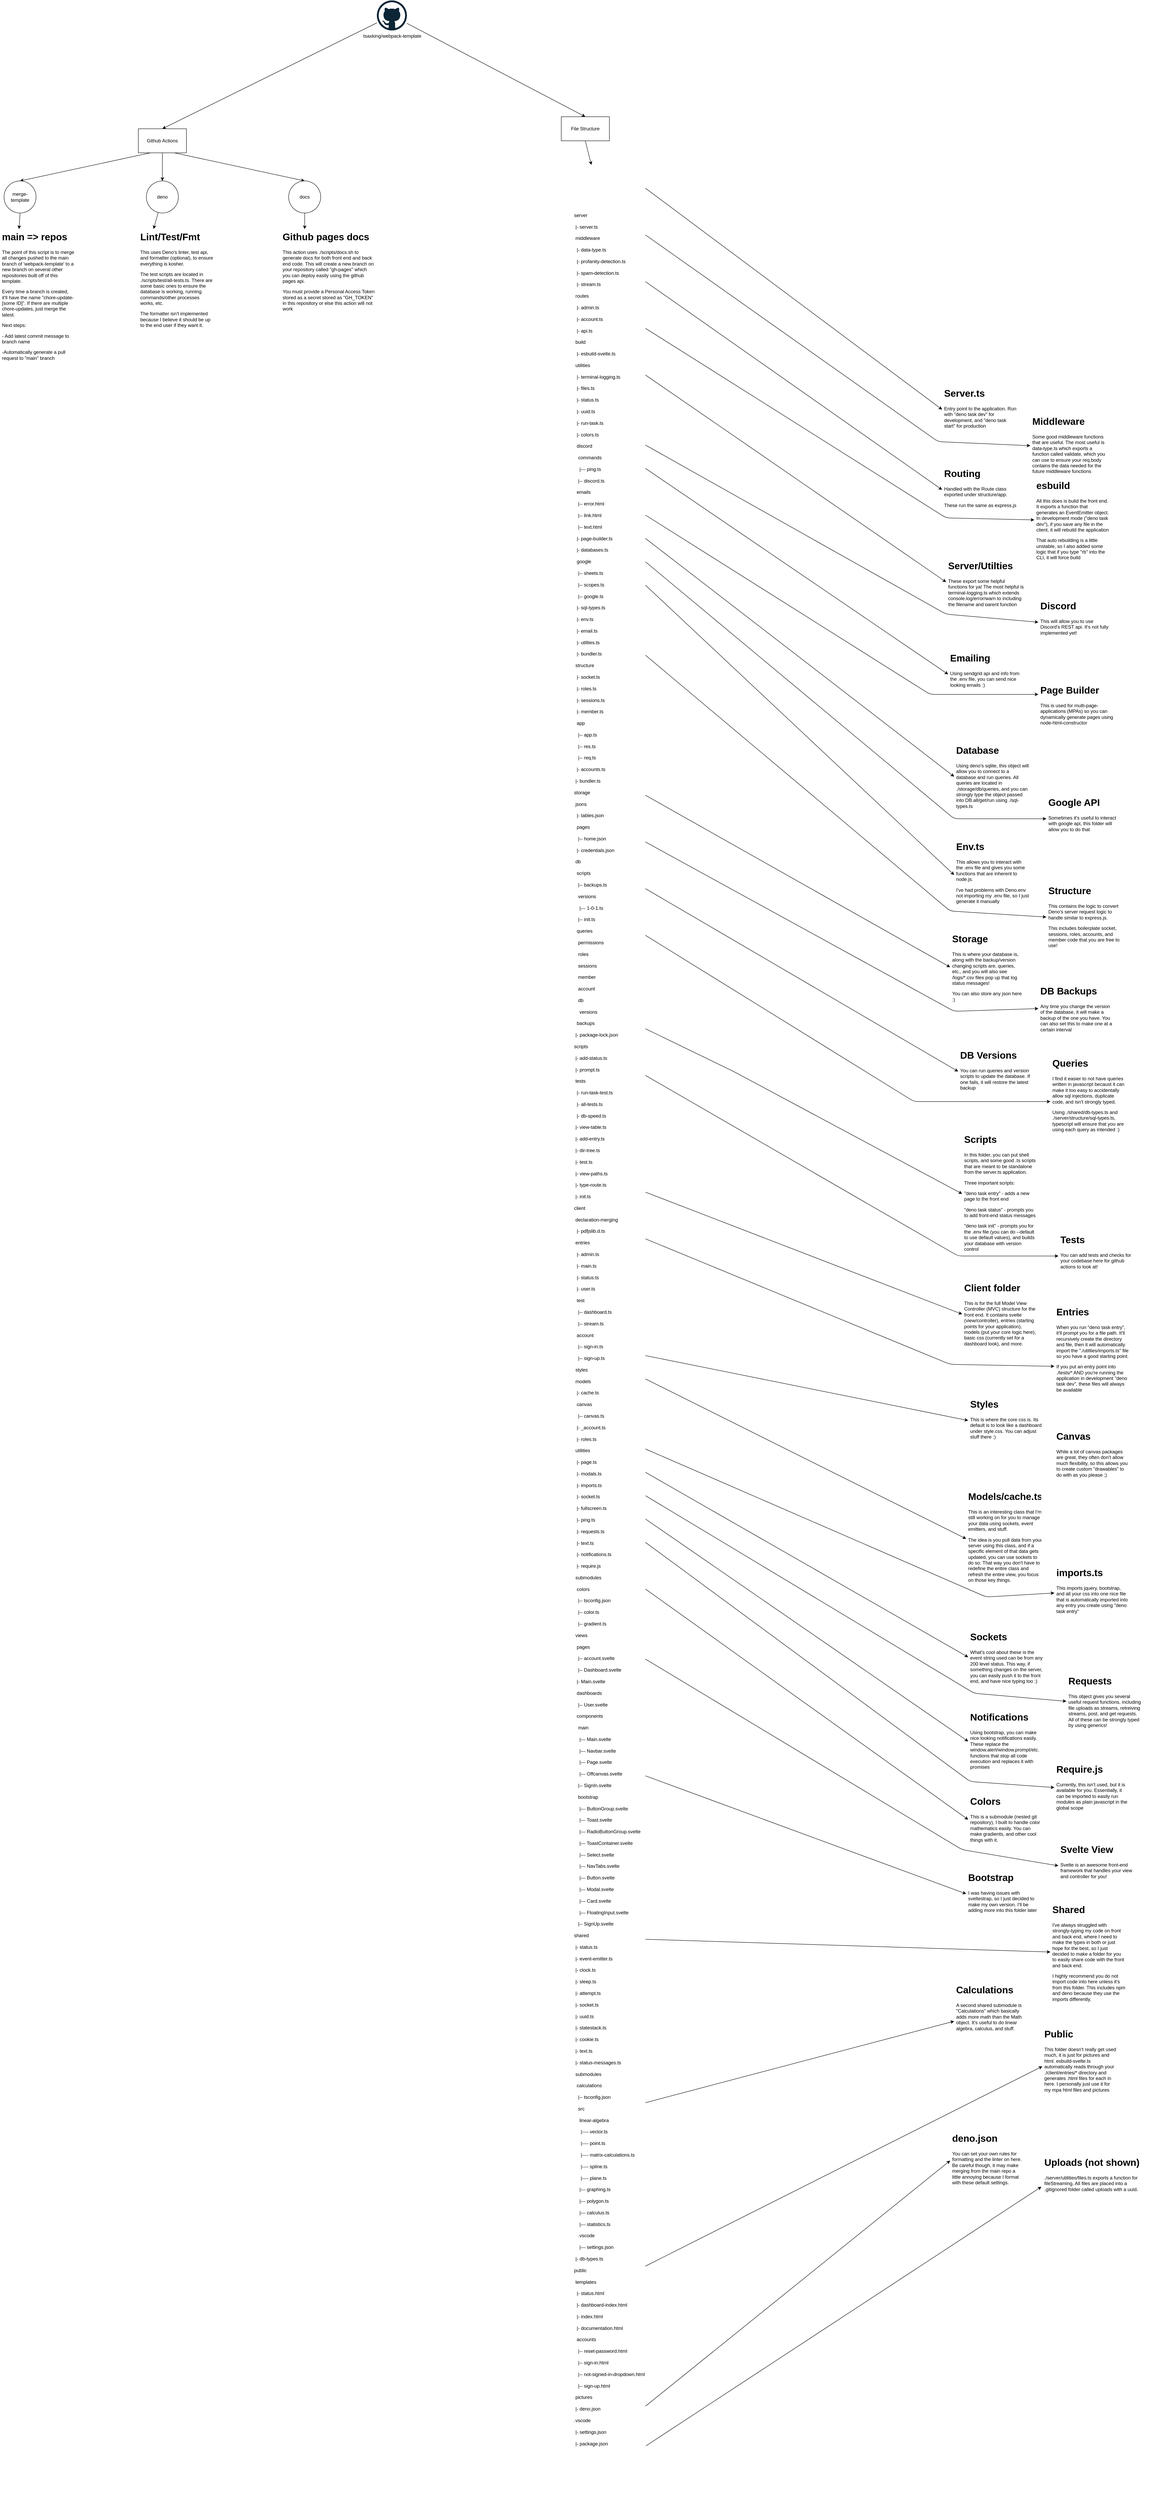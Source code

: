 <mxfile>
    <diagram id="RrtIwhyj8InrvoihMJ2O" name="Page-1">
        <mxGraphModel dx="3925" dy="3385" grid="1" gridSize="10" guides="1" tooltips="1" connect="1" arrows="1" fold="1" page="1" pageScale="1" pageWidth="850" pageHeight="1100" math="0" shadow="0">
            <root>
                <mxCell id="0"/>
                <mxCell id="1" parent="0"/>
                <mxCell id="12" style="edgeStyle=none;html=1;entryX=0.5;entryY=0;entryDx=0;entryDy=0;" edge="1" parent="1" source="2" target="3">
                    <mxGeometry relative="1" as="geometry"/>
                </mxCell>
                <mxCell id="22" style="edgeStyle=none;html=1;entryX=0.5;entryY=0;entryDx=0;entryDy=0;" edge="1" parent="1" source="2" target="20">
                    <mxGeometry relative="1" as="geometry"/>
                </mxCell>
                <mxCell id="2" value="tsaxking/webpack-template" style="dashed=0;outlineConnect=0;html=1;align=center;labelPosition=center;verticalLabelPosition=bottom;verticalAlign=top;shape=mxgraph.weblogos.github" vertex="1" parent="1">
                    <mxGeometry x="1210" y="-290" width="75" height="75" as="geometry"/>
                </mxCell>
                <mxCell id="8" style="edgeStyle=none;html=1;exitX=0.25;exitY=1;exitDx=0;exitDy=0;entryX=0.5;entryY=0;entryDx=0;entryDy=0;" edge="1" parent="1" source="3" target="5">
                    <mxGeometry relative="1" as="geometry"/>
                </mxCell>
                <mxCell id="9" style="edgeStyle=none;html=1;exitX=0.5;exitY=1;exitDx=0;exitDy=0;entryX=0.5;entryY=0;entryDx=0;entryDy=0;" edge="1" parent="1" source="3" target="6">
                    <mxGeometry relative="1" as="geometry"/>
                </mxCell>
                <mxCell id="10" style="edgeStyle=none;html=1;exitX=0.75;exitY=1;exitDx=0;exitDy=0;entryX=0.5;entryY=0;entryDx=0;entryDy=0;" edge="1" parent="1" source="3" target="7">
                    <mxGeometry relative="1" as="geometry"/>
                </mxCell>
                <mxCell id="3" value="Github Actions" style="rounded=0;whiteSpace=wrap;html=1;" vertex="1" parent="1">
                    <mxGeometry x="615" y="30" width="120" height="60" as="geometry"/>
                </mxCell>
                <mxCell id="14" style="edgeStyle=none;html=1;exitX=0.5;exitY=1;exitDx=0;exitDy=0;entryX=0.25;entryY=0;entryDx=0;entryDy=0;" edge="1" parent="1" source="5" target="13">
                    <mxGeometry relative="1" as="geometry"/>
                </mxCell>
                <mxCell id="5" value="merge-template" style="ellipse;whiteSpace=wrap;html=1;aspect=fixed;" vertex="1" parent="1">
                    <mxGeometry x="280" y="160" width="80" height="80" as="geometry"/>
                </mxCell>
                <mxCell id="16" style="edgeStyle=none;html=1;entryX=0.201;entryY=-0.001;entryDx=0;entryDy=0;entryPerimeter=0;" edge="1" parent="1" source="6" target="15">
                    <mxGeometry relative="1" as="geometry"/>
                </mxCell>
                <mxCell id="6" value="deno" style="ellipse;whiteSpace=wrap;html=1;aspect=fixed;" vertex="1" parent="1">
                    <mxGeometry x="635" y="160" width="80" height="80" as="geometry"/>
                </mxCell>
                <mxCell id="18" style="edgeStyle=none;html=1;entryX=0.25;entryY=0;entryDx=0;entryDy=0;" edge="1" parent="1" source="7" target="17">
                    <mxGeometry relative="1" as="geometry"/>
                </mxCell>
                <mxCell id="7" value="docs" style="ellipse;whiteSpace=wrap;html=1;aspect=fixed;" vertex="1" parent="1">
                    <mxGeometry x="990" y="160" width="80" height="80" as="geometry"/>
                </mxCell>
                <mxCell id="13" value="&lt;h1&gt;main =&amp;gt; repos&lt;/h1&gt;&lt;p&gt;The point of this script is to merge all changes pushed to the main branch of 'webpack-template' to a new branch on several other repositories built off of this template.&lt;/p&gt;&lt;p&gt;Every time a branch is created, it'll have the name &quot;chore-update-[some ID]&quot;. If there are multiple chore-updates, just merge the latest.&lt;/p&gt;&lt;p&gt;Next steps:&lt;/p&gt;&lt;p&gt;- Add latest commit message to branch name&lt;/p&gt;&lt;p&gt;-Automatically generate a pull request to &quot;main&quot; branch&lt;/p&gt;" style="text;html=1;strokeColor=none;fillColor=none;spacing=5;spacingTop=-20;whiteSpace=wrap;overflow=hidden;rounded=0;" vertex="1" parent="1">
                    <mxGeometry x="270" y="280" width="190" height="340" as="geometry"/>
                </mxCell>
                <mxCell id="15" value="&lt;h1&gt;Lint/Test/Fmt&lt;/h1&gt;&lt;p&gt;This uses Deno's linter, test api, and formatter (optional), to ensure everything is kosher.&lt;/p&gt;&lt;p&gt;The test scripts are located in ./scripts/test/all-tests.ts. There are some basic ones to ensure the database is working, running commands/other processes works, etc.&lt;/p&gt;&lt;p&gt;The formatter isn't implemented because I believe it should be up to the end user if they want it.&lt;/p&gt;" style="text;html=1;strokeColor=none;fillColor=none;spacing=5;spacingTop=-20;whiteSpace=wrap;overflow=hidden;rounded=0;" vertex="1" parent="1">
                    <mxGeometry x="615" y="280" width="190" height="270" as="geometry"/>
                </mxCell>
                <mxCell id="17" value="&lt;h1&gt;Github pages docs&lt;/h1&gt;&lt;p&gt;This action uses ./scripts/docs.sh to generate docs for both front end and back end code. This will create a new branch on your repository called &quot;gh-pages&quot; which you can deploy easily using the github pages api.&lt;/p&gt;&lt;p&gt;You must provide a Personal Access Token stored as a secret stored as &quot;GH_TOKEN&quot; in this repository or else this action will not work&lt;/p&gt;" style="text;html=1;strokeColor=none;fillColor=none;spacing=5;spacingTop=-20;whiteSpace=wrap;overflow=hidden;rounded=0;" vertex="1" parent="1">
                    <mxGeometry x="970" y="280" width="240" height="250" as="geometry"/>
                </mxCell>
                <mxCell id="24" style="edgeStyle=none;html=1;exitX=0.5;exitY=1;exitDx=0;exitDy=0;entryX=0.25;entryY=0;entryDx=0;entryDy=0;" edge="1" parent="1" source="20" target="23">
                    <mxGeometry relative="1" as="geometry"/>
                </mxCell>
                <mxCell id="20" value="File Structure" style="rounded=0;whiteSpace=wrap;html=1;" vertex="1" parent="1">
                    <mxGeometry x="1670" width="120" height="60" as="geometry"/>
                </mxCell>
                <mxCell id="30" style="edgeStyle=none;html=1;exitX=1;exitY=0.01;exitDx=0;exitDy=0;exitPerimeter=0;entryX=0;entryY=0.5;entryDx=0;entryDy=0;" edge="1" parent="1" source="23" target="31">
                    <mxGeometry relative="1" as="geometry">
                        <mxPoint x="2013.097" y="70" as="targetPoint"/>
                    </mxGeometry>
                </mxCell>
                <mxCell id="33" style="edgeStyle=none;html=1;exitX=1;exitY=0.03;exitDx=0;exitDy=0;exitPerimeter=0;entryX=0;entryY=0.5;entryDx=0;entryDy=0;" edge="1" parent="1" source="23" target="32">
                    <mxGeometry relative="1" as="geometry">
                        <Array as="points">
                            <mxPoint x="2610" y="810"/>
                        </Array>
                    </mxGeometry>
                </mxCell>
                <mxCell id="35" style="edgeStyle=none;html=1;exitX=1;exitY=0.05;exitDx=0;exitDy=0;exitPerimeter=0;entryX=0;entryY=0.5;entryDx=0;entryDy=0;" edge="1" parent="1" source="23" target="34">
                    <mxGeometry relative="1" as="geometry"/>
                </mxCell>
                <mxCell id="37" style="edgeStyle=none;html=1;exitX=1;exitY=0.07;exitDx=0;exitDy=0;exitPerimeter=0;entryX=0;entryY=0.5;entryDx=0;entryDy=0;" edge="1" parent="1" source="23" target="36">
                    <mxGeometry relative="1" as="geometry">
                        <Array as="points">
                            <mxPoint x="2630" y="1000"/>
                        </Array>
                    </mxGeometry>
                </mxCell>
                <mxCell id="39" style="edgeStyle=none;html=1;exitX=1;exitY=0.09;exitDx=0;exitDy=0;exitPerimeter=0;entryX=0;entryY=0.5;entryDx=0;entryDy=0;" edge="1" parent="1" source="23" target="38">
                    <mxGeometry relative="1" as="geometry"/>
                </mxCell>
                <mxCell id="41" style="edgeStyle=none;html=1;exitX=1;exitY=0.12;exitDx=0;exitDy=0;exitPerimeter=0;entryX=0;entryY=0.5;entryDx=0;entryDy=0;" edge="1" parent="1" source="23" target="40">
                    <mxGeometry relative="1" as="geometry">
                        <Array as="points">
                            <mxPoint x="2630" y="1240"/>
                        </Array>
                    </mxGeometry>
                </mxCell>
                <mxCell id="43" style="edgeStyle=none;html=1;exitX=1;exitY=0.13;exitDx=0;exitDy=0;exitPerimeter=0;entryX=0;entryY=0.5;entryDx=0;entryDy=0;" edge="1" parent="1" source="23" target="42">
                    <mxGeometry relative="1" as="geometry"/>
                </mxCell>
                <mxCell id="45" style="edgeStyle=none;html=1;exitX=1;exitY=0.15;exitDx=0;exitDy=0;exitPerimeter=0;entryX=0;entryY=0.25;entryDx=0;entryDy=0;" edge="1" parent="1" source="23" target="44">
                    <mxGeometry relative="1" as="geometry">
                        <Array as="points">
                            <mxPoint x="2590" y="1440"/>
                        </Array>
                    </mxGeometry>
                </mxCell>
                <mxCell id="50" style="edgeStyle=none;html=1;exitX=1;exitY=0.16;exitDx=0;exitDy=0;exitPerimeter=0;entryX=0;entryY=0.5;entryDx=0;entryDy=0;" edge="1" parent="1" source="23" target="48">
                    <mxGeometry relative="1" as="geometry"/>
                </mxCell>
                <mxCell id="52" style="edgeStyle=none;html=1;exitX=1;exitY=0.17;exitDx=0;exitDy=0;exitPerimeter=0;entryX=0;entryY=0.5;entryDx=0;entryDy=0;" edge="1" parent="1" source="23" target="51">
                    <mxGeometry relative="1" as="geometry">
                        <Array as="points">
                            <mxPoint x="2650" y="1750"/>
                        </Array>
                    </mxGeometry>
                </mxCell>
                <mxCell id="54" style="edgeStyle=none;html=1;exitX=1;exitY=0.18;exitDx=0;exitDy=0;exitPerimeter=0;entryX=0;entryY=0.5;entryDx=0;entryDy=0;" edge="1" parent="1" source="23" target="53">
                    <mxGeometry relative="1" as="geometry"/>
                </mxCell>
                <mxCell id="56" style="edgeStyle=none;html=1;exitX=1;exitY=0.21;exitDx=0;exitDy=0;exitPerimeter=0;entryX=0;entryY=0.5;entryDx=0;entryDy=0;" edge="1" parent="1" source="23" target="55">
                    <mxGeometry relative="1" as="geometry">
                        <Array as="points">
                            <mxPoint x="2640" y="1980"/>
                        </Array>
                    </mxGeometry>
                </mxCell>
                <mxCell id="58" style="edgeStyle=none;html=1;exitX=1;exitY=0.27;exitDx=0;exitDy=0;exitPerimeter=0;entryX=0;entryY=0.5;entryDx=0;entryDy=0;" edge="1" parent="1" source="23" target="57">
                    <mxGeometry relative="1" as="geometry">
                        <Array as="points"/>
                    </mxGeometry>
                </mxCell>
                <mxCell id="60" style="edgeStyle=none;html=1;exitX=1;exitY=0.29;exitDx=0;exitDy=0;exitPerimeter=0;" edge="1" parent="1" source="23" target="59">
                    <mxGeometry relative="1" as="geometry">
                        <Array as="points">
                            <mxPoint x="2650" y="2230"/>
                        </Array>
                    </mxGeometry>
                </mxCell>
                <mxCell id="62" style="edgeStyle=none;html=1;exitX=1;exitY=0.31;exitDx=0;exitDy=0;exitPerimeter=0;entryX=0;entryY=0.5;entryDx=0;entryDy=0;" edge="1" parent="1" source="23" target="61">
                    <mxGeometry relative="1" as="geometry"/>
                </mxCell>
                <mxCell id="64" style="edgeStyle=none;html=1;exitX=1;exitY=0.33;exitDx=0;exitDy=0;exitPerimeter=0;entryX=0;entryY=0.5;entryDx=0;entryDy=0;" edge="1" parent="1" source="23" target="63">
                    <mxGeometry relative="1" as="geometry">
                        <Array as="points">
                            <mxPoint x="2550" y="2455"/>
                        </Array>
                    </mxGeometry>
                </mxCell>
                <mxCell id="67" style="edgeStyle=none;html=1;exitX=1;exitY=0.37;exitDx=0;exitDy=0;exitPerimeter=0;entryX=0;entryY=0.5;entryDx=0;entryDy=0;" edge="1" parent="1" source="23" target="66">
                    <mxGeometry relative="1" as="geometry">
                        <Array as="points">
                            <mxPoint x="2100" y="2380"/>
                        </Array>
                    </mxGeometry>
                </mxCell>
                <mxCell id="69" style="edgeStyle=none;html=1;exitX=1;exitY=0.39;exitDx=0;exitDy=0;exitPerimeter=0;entryX=0;entryY=0.5;entryDx=0;entryDy=0;" edge="1" parent="1" source="23" target="68">
                    <mxGeometry relative="1" as="geometry">
                        <Array as="points">
                            <mxPoint x="2660" y="2840"/>
                        </Array>
                    </mxGeometry>
                </mxCell>
                <mxCell id="71" style="edgeStyle=none;html=1;exitX=1;exitY=0.44;exitDx=0;exitDy=0;exitPerimeter=0;entryX=0;entryY=0.5;entryDx=0;entryDy=0;" edge="1" parent="1" source="23" target="70">
                    <mxGeometry relative="1" as="geometry"/>
                </mxCell>
                <mxCell id="73" style="edgeStyle=none;html=1;exitX=1;exitY=0.46;exitDx=0;exitDy=0;exitPerimeter=0;entryX=0;entryY=0.5;entryDx=0;entryDy=0;" edge="1" parent="1" source="23" target="72">
                    <mxGeometry relative="1" as="geometry">
                        <Array as="points">
                            <mxPoint x="2640" y="3110"/>
                        </Array>
                    </mxGeometry>
                </mxCell>
                <mxCell id="75" style="edgeStyle=none;html=1;exitX=1;exitY=0.51;exitDx=0;exitDy=0;exitPerimeter=0;entryX=0;entryY=0.5;entryDx=0;entryDy=0;" edge="1" parent="1" source="23" target="74">
                    <mxGeometry relative="1" as="geometry"/>
                </mxCell>
                <mxCell id="79" style="edgeStyle=none;html=1;exitX=1;exitY=0.52;exitDx=0;exitDy=0;exitPerimeter=0;entryX=0;entryY=0.5;entryDx=0;entryDy=0;" edge="1" parent="1" source="23" target="78">
                    <mxGeometry relative="1" as="geometry"/>
                </mxCell>
                <mxCell id="81" style="edgeStyle=none;html=1;exitX=1;exitY=0.55;exitDx=0;exitDy=0;exitPerimeter=0;entryX=0;entryY=0.5;entryDx=0;entryDy=0;" edge="1" parent="1" source="23" target="80">
                    <mxGeometry relative="1" as="geometry">
                        <Array as="points">
                            <mxPoint x="2730" y="3690"/>
                        </Array>
                    </mxGeometry>
                </mxCell>
                <mxCell id="83" style="edgeStyle=none;html=1;exitX=1;exitY=0.56;exitDx=0;exitDy=0;exitPerimeter=0;entryX=0;entryY=0.5;entryDx=0;entryDy=0;" edge="1" parent="1" source="23" target="82">
                    <mxGeometry relative="1" as="geometry"/>
                </mxCell>
                <mxCell id="85" style="edgeStyle=none;html=1;exitX=1;exitY=0.57;exitDx=0;exitDy=0;exitPerimeter=0;entryX=0;entryY=0.5;entryDx=0;entryDy=0;" edge="1" parent="1" source="23" target="84">
                    <mxGeometry relative="1" as="geometry">
                        <Array as="points">
                            <mxPoint x="2700" y="3930"/>
                        </Array>
                    </mxGeometry>
                </mxCell>
                <mxCell id="87" style="edgeStyle=none;html=1;exitX=1;exitY=0.58;exitDx=0;exitDy=0;exitPerimeter=0;entryX=0;entryY=0.5;entryDx=0;entryDy=0;" edge="1" parent="1" source="23" target="86">
                    <mxGeometry relative="1" as="geometry"/>
                </mxCell>
                <mxCell id="89" style="edgeStyle=none;html=1;exitX=1;exitY=0.59;exitDx=0;exitDy=0;exitPerimeter=0;entryX=0;entryY=0.5;entryDx=0;entryDy=0;" edge="1" parent="1" source="23" target="88">
                    <mxGeometry relative="1" as="geometry">
                        <Array as="points">
                            <mxPoint x="2690" y="4150"/>
                        </Array>
                    </mxGeometry>
                </mxCell>
                <mxCell id="91" style="edgeStyle=none;html=1;exitX=1;exitY=0.61;exitDx=0;exitDy=0;exitPerimeter=0;entryX=0;entryY=0.5;entryDx=0;entryDy=0;" edge="1" parent="1" source="23" target="90">
                    <mxGeometry relative="1" as="geometry"/>
                </mxCell>
                <mxCell id="93" style="edgeStyle=none;html=1;exitX=1;exitY=0.64;exitDx=0;exitDy=0;exitPerimeter=0;entryX=0;entryY=0.5;entryDx=0;entryDy=0;" edge="1" parent="1" source="23" target="92">
                    <mxGeometry relative="1" as="geometry">
                        <Array as="points">
                            <mxPoint x="2670" y="4320"/>
                        </Array>
                    </mxGeometry>
                </mxCell>
                <mxCell id="95" style="edgeStyle=none;html=1;exitX=1;exitY=0.69;exitDx=0;exitDy=0;exitPerimeter=0;entryX=0;entryY=0.5;entryDx=0;entryDy=0;" edge="1" parent="1" source="23" target="94">
                    <mxGeometry relative="1" as="geometry"/>
                </mxCell>
                <mxCell id="97" style="edgeStyle=none;html=1;exitX=1;exitY=0.76;exitDx=0;exitDy=0;exitPerimeter=0;entryX=0;entryY=0.5;entryDx=0;entryDy=0;" edge="1" parent="1" source="23" target="96">
                    <mxGeometry relative="1" as="geometry">
                        <Array as="points"/>
                    </mxGeometry>
                </mxCell>
                <mxCell id="99" style="edgeStyle=none;html=1;exitX=1;exitY=0.83;exitDx=0;exitDy=0;exitPerimeter=0;entryX=0;entryY=0.75;entryDx=0;entryDy=0;" edge="1" parent="1" source="23" target="98">
                    <mxGeometry relative="1" as="geometry"/>
                </mxCell>
                <mxCell id="101" style="edgeStyle=none;html=1;exitX=1;exitY=0.9;exitDx=0;exitDy=0;exitPerimeter=0;entryX=0;entryY=0.5;entryDx=0;entryDy=0;" edge="1" parent="1" source="23" target="100">
                    <mxGeometry relative="1" as="geometry"/>
                </mxCell>
                <mxCell id="104" style="edgeStyle=none;html=1;exitX=1.006;exitY=0.977;exitDx=0;exitDy=0;exitPerimeter=0;entryX=-0.009;entryY=0.668;entryDx=0;entryDy=0;entryPerimeter=0;" edge="1" parent="1" source="23" target="103">
                    <mxGeometry relative="1" as="geometry"/>
                </mxCell>
                <mxCell id="106" style="edgeStyle=none;html=1;exitX=1;exitY=0.96;exitDx=0;exitDy=0;exitPerimeter=0;entryX=0;entryY=0.5;entryDx=0;entryDy=0;" edge="1" parent="1" source="23" target="105">
                    <mxGeometry relative="1" as="geometry"/>
                </mxCell>
                <mxCell id="23" value="&lt;div&gt;server&lt;/div&gt;&lt;div&gt;&lt;br&gt;&lt;/div&gt;&lt;div&gt;&amp;nbsp;|- server.ts&lt;/div&gt;&lt;div&gt;&lt;br&gt;&lt;/div&gt;&lt;div&gt;&amp;nbsp;middleware&lt;/div&gt;&lt;div&gt;&lt;br&gt;&lt;/div&gt;&lt;div&gt;&amp;nbsp; |- data-type.ts&lt;/div&gt;&lt;div&gt;&lt;br&gt;&lt;/div&gt;&lt;div&gt;&amp;nbsp; |- profanity-detection.ts&lt;/div&gt;&lt;div&gt;&lt;br&gt;&lt;/div&gt;&lt;div&gt;&amp;nbsp; |- spam-detection.ts&lt;/div&gt;&lt;div&gt;&lt;br&gt;&lt;/div&gt;&lt;div&gt;&amp;nbsp; |- stream.ts&lt;/div&gt;&lt;div&gt;&lt;br&gt;&lt;/div&gt;&lt;div&gt;&amp;nbsp;routes&lt;/div&gt;&lt;div&gt;&lt;br&gt;&lt;/div&gt;&lt;div&gt;&amp;nbsp; |- admin.ts&lt;/div&gt;&lt;div&gt;&lt;br&gt;&lt;/div&gt;&lt;div&gt;&amp;nbsp; |- account.ts&lt;/div&gt;&lt;div&gt;&lt;br&gt;&lt;/div&gt;&lt;div&gt;&amp;nbsp; |- api.ts&lt;/div&gt;&lt;div&gt;&lt;br&gt;&lt;/div&gt;&lt;div&gt;&amp;nbsp;build&lt;/div&gt;&lt;div&gt;&lt;br&gt;&lt;/div&gt;&lt;div&gt;&amp;nbsp; |- esbuild-svelte.ts&lt;/div&gt;&lt;div&gt;&lt;br&gt;&lt;/div&gt;&lt;div&gt;&amp;nbsp;utilities&lt;/div&gt;&lt;div&gt;&lt;br&gt;&lt;/div&gt;&lt;div&gt;&amp;nbsp; |- terminal-logging.ts&lt;/div&gt;&lt;div&gt;&lt;br&gt;&lt;/div&gt;&lt;div&gt;&amp;nbsp; |- files.ts&lt;/div&gt;&lt;div&gt;&lt;br&gt;&lt;/div&gt;&lt;div&gt;&amp;nbsp; |- status.ts&lt;/div&gt;&lt;div&gt;&lt;br&gt;&lt;/div&gt;&lt;div&gt;&amp;nbsp; |- uuid.ts&lt;/div&gt;&lt;div&gt;&lt;br&gt;&lt;/div&gt;&lt;div&gt;&amp;nbsp; |- run-task.ts&lt;/div&gt;&lt;div&gt;&lt;br&gt;&lt;/div&gt;&lt;div&gt;&amp;nbsp; |- colors.ts&lt;/div&gt;&lt;div&gt;&lt;br&gt;&lt;/div&gt;&lt;div&gt;&amp;nbsp; discord&lt;/div&gt;&lt;div&gt;&lt;br&gt;&lt;/div&gt;&lt;div&gt;&amp;nbsp; &amp;nbsp;commands&lt;/div&gt;&lt;div&gt;&lt;br&gt;&lt;/div&gt;&lt;div&gt;&amp;nbsp; &amp;nbsp; |--- ping.ts&lt;/div&gt;&lt;div&gt;&lt;br&gt;&lt;/div&gt;&lt;div&gt;&amp;nbsp; &amp;nbsp;|-- discord.ts&lt;/div&gt;&lt;div&gt;&lt;br&gt;&lt;/div&gt;&lt;div&gt;&amp;nbsp; emails&lt;/div&gt;&lt;div&gt;&lt;br&gt;&lt;/div&gt;&lt;div&gt;&amp;nbsp; &amp;nbsp;|-- error.html&lt;/div&gt;&lt;div&gt;&lt;br&gt;&lt;/div&gt;&lt;div&gt;&amp;nbsp; &amp;nbsp;|-- link.html&lt;/div&gt;&lt;div&gt;&lt;br&gt;&lt;/div&gt;&lt;div&gt;&amp;nbsp; &amp;nbsp;|-- text.html&lt;/div&gt;&lt;div&gt;&lt;br&gt;&lt;/div&gt;&lt;div&gt;&amp;nbsp; |- page-builder.ts&lt;/div&gt;&lt;div&gt;&lt;br&gt;&lt;/div&gt;&lt;div&gt;&amp;nbsp; |- databases.ts&lt;/div&gt;&lt;div&gt;&lt;br&gt;&lt;/div&gt;&lt;div&gt;&amp;nbsp; google&lt;/div&gt;&lt;div&gt;&lt;br&gt;&lt;/div&gt;&lt;div&gt;&amp;nbsp; &amp;nbsp;|-- sheets.ts&lt;/div&gt;&lt;div&gt;&lt;br&gt;&lt;/div&gt;&lt;div&gt;&amp;nbsp; &amp;nbsp;|-- scopes.ts&lt;/div&gt;&lt;div&gt;&lt;br&gt;&lt;/div&gt;&lt;div&gt;&amp;nbsp; &amp;nbsp;|-- google.ts&lt;/div&gt;&lt;div&gt;&lt;br&gt;&lt;/div&gt;&lt;div&gt;&amp;nbsp; |- sql-types.ts&lt;/div&gt;&lt;div&gt;&lt;br&gt;&lt;/div&gt;&lt;div&gt;&amp;nbsp; |- env.ts&lt;/div&gt;&lt;div&gt;&lt;br&gt;&lt;/div&gt;&lt;div&gt;&amp;nbsp; |- email.ts&lt;/div&gt;&lt;div&gt;&lt;br&gt;&lt;/div&gt;&lt;div&gt;&amp;nbsp; |- utilties.ts&lt;/div&gt;&lt;div&gt;&lt;br&gt;&lt;/div&gt;&lt;div&gt;&amp;nbsp; |- bundler.ts&lt;/div&gt;&lt;div&gt;&lt;br&gt;&lt;/div&gt;&lt;div&gt;&amp;nbsp;structure&lt;/div&gt;&lt;div&gt;&lt;br&gt;&lt;/div&gt;&lt;div&gt;&amp;nbsp; |- socket.ts&lt;/div&gt;&lt;div&gt;&lt;br&gt;&lt;/div&gt;&lt;div&gt;&amp;nbsp; |- roles.ts&lt;/div&gt;&lt;div&gt;&lt;br&gt;&lt;/div&gt;&lt;div&gt;&amp;nbsp; |- sessions.ts&lt;/div&gt;&lt;div&gt;&lt;br&gt;&lt;/div&gt;&lt;div&gt;&amp;nbsp; |- member.ts&lt;/div&gt;&lt;div&gt;&lt;br&gt;&lt;/div&gt;&lt;div&gt;&amp;nbsp; app&lt;/div&gt;&lt;div&gt;&lt;br&gt;&lt;/div&gt;&lt;div&gt;&amp;nbsp; &amp;nbsp;|-- app.ts&lt;/div&gt;&lt;div&gt;&lt;br&gt;&lt;/div&gt;&lt;div&gt;&amp;nbsp; &amp;nbsp;|-- res.ts&lt;/div&gt;&lt;div&gt;&lt;br&gt;&lt;/div&gt;&lt;div&gt;&amp;nbsp; &amp;nbsp;|-- req.ts&lt;/div&gt;&lt;div&gt;&lt;br&gt;&lt;/div&gt;&lt;div&gt;&amp;nbsp; |- accounts.ts&lt;/div&gt;&lt;div&gt;&lt;br&gt;&lt;/div&gt;&lt;div&gt;&amp;nbsp;|- bundler.ts&lt;/div&gt;&lt;div&gt;&lt;br&gt;&lt;/div&gt;&lt;div&gt;storage&lt;/div&gt;&lt;div&gt;&lt;br&gt;&lt;/div&gt;&lt;div&gt;&amp;nbsp;jsons&lt;/div&gt;&lt;div&gt;&lt;br&gt;&lt;/div&gt;&lt;div&gt;&amp;nbsp; |- tables.json&lt;/div&gt;&lt;div&gt;&lt;br&gt;&lt;/div&gt;&lt;div&gt;&amp;nbsp; pages&lt;/div&gt;&lt;div&gt;&lt;br&gt;&lt;/div&gt;&lt;div&gt;&amp;nbsp; &amp;nbsp;|-- home.json&lt;/div&gt;&lt;div&gt;&lt;br&gt;&lt;/div&gt;&lt;div&gt;&amp;nbsp; |- credentials.json&lt;/div&gt;&lt;div&gt;&lt;br&gt;&lt;/div&gt;&lt;div&gt;&amp;nbsp;db&lt;/div&gt;&lt;div&gt;&lt;br&gt;&lt;/div&gt;&lt;div&gt;&amp;nbsp; scripts&lt;/div&gt;&lt;div&gt;&lt;br&gt;&lt;/div&gt;&lt;div&gt;&amp;nbsp; &amp;nbsp;|-- backups.ts&lt;/div&gt;&lt;div&gt;&lt;br&gt;&lt;/div&gt;&lt;div&gt;&amp;nbsp; &amp;nbsp;versions&lt;/div&gt;&lt;div&gt;&lt;br&gt;&lt;/div&gt;&lt;div&gt;&amp;nbsp; &amp;nbsp; |--- 1-0-1.ts&lt;/div&gt;&lt;div&gt;&lt;br&gt;&lt;/div&gt;&lt;div&gt;&amp;nbsp; &amp;nbsp;|-- init.ts&lt;/div&gt;&lt;div&gt;&lt;br&gt;&lt;/div&gt;&lt;div&gt;&amp;nbsp; queries&lt;/div&gt;&lt;div&gt;&lt;br&gt;&lt;/div&gt;&lt;div&gt;&amp;nbsp; &amp;nbsp;permissions&lt;/div&gt;&lt;div&gt;&lt;br&gt;&lt;/div&gt;&lt;div&gt;&amp;nbsp; &amp;nbsp;roles&lt;/div&gt;&lt;div&gt;&lt;br&gt;&lt;/div&gt;&lt;div&gt;&amp;nbsp; &amp;nbsp;sessions&lt;/div&gt;&lt;div&gt;&lt;br&gt;&lt;/div&gt;&lt;div&gt;&amp;nbsp; &amp;nbsp;member&lt;/div&gt;&lt;div&gt;&lt;br&gt;&lt;/div&gt;&lt;div&gt;&amp;nbsp; &amp;nbsp;account&lt;/div&gt;&lt;div&gt;&lt;br&gt;&lt;/div&gt;&lt;div&gt;&amp;nbsp; &amp;nbsp;db&lt;/div&gt;&lt;div&gt;&lt;br&gt;&lt;/div&gt;&lt;div&gt;&amp;nbsp; &amp;nbsp; versions&lt;/div&gt;&lt;div&gt;&lt;br&gt;&lt;/div&gt;&lt;div&gt;&amp;nbsp; backups&lt;/div&gt;&lt;div&gt;&lt;br&gt;&lt;/div&gt;&lt;div&gt;&amp;nbsp;|- package-lock.json&lt;/div&gt;&lt;div&gt;&lt;br&gt;&lt;/div&gt;&lt;div&gt;scripts&lt;/div&gt;&lt;div&gt;&lt;br&gt;&lt;/div&gt;&lt;div&gt;&amp;nbsp;|- add-status.ts&lt;/div&gt;&lt;div&gt;&lt;br&gt;&lt;/div&gt;&lt;div&gt;&amp;nbsp;|- prompt.ts&lt;/div&gt;&lt;div&gt;&lt;br&gt;&lt;/div&gt;&lt;div&gt;&amp;nbsp;tests&lt;/div&gt;&lt;div&gt;&lt;br&gt;&lt;/div&gt;&lt;div&gt;&amp;nbsp; |- run-task-test.ts&lt;/div&gt;&lt;div&gt;&lt;br&gt;&lt;/div&gt;&lt;div&gt;&amp;nbsp; |- all-tests.ts&lt;/div&gt;&lt;div&gt;&lt;br&gt;&lt;/div&gt;&lt;div&gt;&amp;nbsp; |- db-speed.ts&lt;/div&gt;&lt;div&gt;&lt;br&gt;&lt;/div&gt;&lt;div&gt;&amp;nbsp;|- view-table.ts&lt;/div&gt;&lt;div&gt;&lt;br&gt;&lt;/div&gt;&lt;div&gt;&amp;nbsp;|- add-entry.ts&lt;/div&gt;&lt;div&gt;&lt;br&gt;&lt;/div&gt;&lt;div&gt;&amp;nbsp;|- dir-tree.ts&lt;/div&gt;&lt;div&gt;&lt;br&gt;&lt;/div&gt;&lt;div&gt;&amp;nbsp;|- test.ts&lt;/div&gt;&lt;div&gt;&lt;br&gt;&lt;/div&gt;&lt;div&gt;&amp;nbsp;|- view-paths.ts&lt;/div&gt;&lt;div&gt;&lt;br&gt;&lt;/div&gt;&lt;div&gt;&amp;nbsp;|- type-route.ts&lt;/div&gt;&lt;div&gt;&lt;br&gt;&lt;/div&gt;&lt;div&gt;&amp;nbsp;|- init.ts&lt;/div&gt;&lt;div&gt;&lt;br&gt;&lt;/div&gt;&lt;div&gt;client&lt;/div&gt;&lt;div&gt;&lt;br&gt;&lt;/div&gt;&lt;div&gt;&amp;nbsp;declaration-merging&lt;/div&gt;&lt;div&gt;&lt;br&gt;&lt;/div&gt;&lt;div&gt;&amp;nbsp; |- pdfjslib.d.ts&lt;/div&gt;&lt;div&gt;&lt;br&gt;&lt;/div&gt;&lt;div&gt;&amp;nbsp;entries&lt;/div&gt;&lt;div&gt;&lt;br&gt;&lt;/div&gt;&lt;div&gt;&amp;nbsp; |- admin.ts&lt;/div&gt;&lt;div&gt;&lt;br&gt;&lt;/div&gt;&lt;div&gt;&amp;nbsp; |- main.ts&lt;/div&gt;&lt;div&gt;&lt;br&gt;&lt;/div&gt;&lt;div&gt;&amp;nbsp; |- status.ts&lt;/div&gt;&lt;div&gt;&lt;br&gt;&lt;/div&gt;&lt;div&gt;&amp;nbsp; |- user.ts&lt;/div&gt;&lt;div&gt;&lt;br&gt;&lt;/div&gt;&lt;div&gt;&amp;nbsp; test&lt;/div&gt;&lt;div&gt;&lt;br&gt;&lt;/div&gt;&lt;div&gt;&amp;nbsp; &amp;nbsp;|-- dashboard.ts&lt;/div&gt;&lt;div&gt;&lt;br&gt;&lt;/div&gt;&lt;div&gt;&amp;nbsp; &amp;nbsp;|-- stream.ts&lt;/div&gt;&lt;div&gt;&lt;br&gt;&lt;/div&gt;&lt;div&gt;&amp;nbsp; account&lt;/div&gt;&lt;div&gt;&lt;br&gt;&lt;/div&gt;&lt;div&gt;&amp;nbsp; &amp;nbsp;|-- sign-in.ts&lt;/div&gt;&lt;div&gt;&lt;br&gt;&lt;/div&gt;&lt;div&gt;&amp;nbsp; &amp;nbsp;|-- sign-up.ts&lt;/div&gt;&lt;div&gt;&lt;br&gt;&lt;/div&gt;&lt;div&gt;&amp;nbsp;styles&lt;/div&gt;&lt;div&gt;&lt;br&gt;&lt;/div&gt;&lt;div&gt;&amp;nbsp;models&lt;/div&gt;&lt;div&gt;&lt;br&gt;&lt;/div&gt;&lt;div&gt;&amp;nbsp; |- cache.ts&lt;/div&gt;&lt;div&gt;&lt;br&gt;&lt;/div&gt;&lt;div&gt;&amp;nbsp; canvas&lt;/div&gt;&lt;div&gt;&lt;br&gt;&lt;/div&gt;&lt;div&gt;&amp;nbsp; &amp;nbsp;|-- canvas.ts&lt;/div&gt;&lt;div&gt;&lt;br&gt;&lt;/div&gt;&lt;div&gt;&amp;nbsp; |- _account.ts&lt;/div&gt;&lt;div&gt;&lt;br&gt;&lt;/div&gt;&lt;div&gt;&amp;nbsp; |- roles.ts&lt;/div&gt;&lt;div&gt;&lt;br&gt;&lt;/div&gt;&lt;div&gt;&amp;nbsp;utilities&lt;/div&gt;&lt;div&gt;&lt;br&gt;&lt;/div&gt;&lt;div&gt;&amp;nbsp; |- page.ts&lt;/div&gt;&lt;div&gt;&lt;br&gt;&lt;/div&gt;&lt;div&gt;&amp;nbsp; |- modals.ts&lt;/div&gt;&lt;div&gt;&lt;br&gt;&lt;/div&gt;&lt;div&gt;&amp;nbsp; |- imports.ts&lt;/div&gt;&lt;div&gt;&lt;br&gt;&lt;/div&gt;&lt;div&gt;&amp;nbsp; |- socket.ts&lt;/div&gt;&lt;div&gt;&lt;br&gt;&lt;/div&gt;&lt;div&gt;&amp;nbsp; |- fullscreen.ts&lt;/div&gt;&lt;div&gt;&lt;br&gt;&lt;/div&gt;&lt;div&gt;&amp;nbsp; |- ping.ts&lt;/div&gt;&lt;div&gt;&lt;br&gt;&lt;/div&gt;&lt;div&gt;&amp;nbsp; |- requests.ts&lt;/div&gt;&lt;div&gt;&lt;br&gt;&lt;/div&gt;&lt;div&gt;&amp;nbsp; |- text.ts&lt;/div&gt;&lt;div&gt;&lt;br&gt;&lt;/div&gt;&lt;div&gt;&amp;nbsp; |- notifications.ts&lt;/div&gt;&lt;div&gt;&lt;br&gt;&lt;/div&gt;&lt;div&gt;&amp;nbsp; |- require.js&lt;/div&gt;&lt;div&gt;&lt;br&gt;&lt;/div&gt;&lt;div&gt;&amp;nbsp;submodules&lt;/div&gt;&lt;div&gt;&lt;br&gt;&lt;/div&gt;&lt;div&gt;&amp;nbsp; colors&lt;/div&gt;&lt;div&gt;&lt;br&gt;&lt;/div&gt;&lt;div&gt;&amp;nbsp; &amp;nbsp;|-- tsconfig.json&lt;/div&gt;&lt;div&gt;&lt;br&gt;&lt;/div&gt;&lt;div&gt;&amp;nbsp; &amp;nbsp;|-- color.ts&lt;/div&gt;&lt;div&gt;&lt;br&gt;&lt;/div&gt;&lt;div&gt;&amp;nbsp; &amp;nbsp;|-- gradient.ts&lt;/div&gt;&lt;div&gt;&lt;br&gt;&lt;/div&gt;&lt;div&gt;&amp;nbsp;views&lt;/div&gt;&lt;div&gt;&lt;br&gt;&lt;/div&gt;&lt;div&gt;&amp;nbsp; pages&lt;/div&gt;&lt;div&gt;&lt;br&gt;&lt;/div&gt;&lt;div&gt;&amp;nbsp; &amp;nbsp;|-- account.svelte&lt;/div&gt;&lt;div&gt;&lt;br&gt;&lt;/div&gt;&lt;div&gt;&amp;nbsp; &amp;nbsp;|-- Dashboard.svelte&lt;/div&gt;&lt;div&gt;&lt;br&gt;&lt;/div&gt;&lt;div&gt;&amp;nbsp; |- Main.svelte&lt;/div&gt;&lt;div&gt;&lt;br&gt;&lt;/div&gt;&lt;div&gt;&amp;nbsp; dashboards&lt;/div&gt;&lt;div&gt;&lt;br&gt;&lt;/div&gt;&lt;div&gt;&amp;nbsp; &amp;nbsp;|-- User.svelte&lt;/div&gt;&lt;div&gt;&lt;br&gt;&lt;/div&gt;&lt;div&gt;&amp;nbsp; components&lt;/div&gt;&lt;div&gt;&lt;br&gt;&lt;/div&gt;&lt;div&gt;&amp;nbsp; &amp;nbsp;main&lt;/div&gt;&lt;div&gt;&lt;br&gt;&lt;/div&gt;&lt;div&gt;&amp;nbsp; &amp;nbsp; |--- Main.svelte&lt;/div&gt;&lt;div&gt;&lt;br&gt;&lt;/div&gt;&lt;div&gt;&amp;nbsp; &amp;nbsp; |--- Navbar.svelte&lt;/div&gt;&lt;div&gt;&lt;br&gt;&lt;/div&gt;&lt;div&gt;&amp;nbsp; &amp;nbsp; |--- Page.svelte&lt;/div&gt;&lt;div&gt;&lt;br&gt;&lt;/div&gt;&lt;div&gt;&amp;nbsp; &amp;nbsp; |--- Offcanvas.svelte&lt;/div&gt;&lt;div&gt;&lt;br&gt;&lt;/div&gt;&lt;div&gt;&amp;nbsp; &amp;nbsp;|-- SignIn.svelte&lt;/div&gt;&lt;div&gt;&lt;br&gt;&lt;/div&gt;&lt;div&gt;&amp;nbsp; &amp;nbsp;bootstrap&lt;/div&gt;&lt;div&gt;&lt;br&gt;&lt;/div&gt;&lt;div&gt;&amp;nbsp; &amp;nbsp; |--- ButtonGroup.svelte&lt;/div&gt;&lt;div&gt;&lt;br&gt;&lt;/div&gt;&lt;div&gt;&amp;nbsp; &amp;nbsp; |--- Toast.svelte&lt;/div&gt;&lt;div&gt;&lt;br&gt;&lt;/div&gt;&lt;div&gt;&amp;nbsp; &amp;nbsp; |--- RadioButtonGroup.svelte&lt;/div&gt;&lt;div&gt;&lt;br&gt;&lt;/div&gt;&lt;div&gt;&amp;nbsp; &amp;nbsp; |--- ToastContainer.svelte&lt;/div&gt;&lt;div&gt;&lt;br&gt;&lt;/div&gt;&lt;div&gt;&amp;nbsp; &amp;nbsp; |--- Select.svelte&lt;/div&gt;&lt;div&gt;&lt;br&gt;&lt;/div&gt;&lt;div&gt;&amp;nbsp; &amp;nbsp; |--- NavTabs.svelte&lt;/div&gt;&lt;div&gt;&lt;br&gt;&lt;/div&gt;&lt;div&gt;&amp;nbsp; &amp;nbsp; |--- Button.svelte&lt;/div&gt;&lt;div&gt;&lt;br&gt;&lt;/div&gt;&lt;div&gt;&amp;nbsp; &amp;nbsp; |--- Modal.svelte&lt;/div&gt;&lt;div&gt;&lt;br&gt;&lt;/div&gt;&lt;div&gt;&amp;nbsp; &amp;nbsp; |--- Card.svelte&lt;/div&gt;&lt;div&gt;&lt;br&gt;&lt;/div&gt;&lt;div&gt;&amp;nbsp; &amp;nbsp; |--- FloatingInput.svelte&lt;/div&gt;&lt;div&gt;&lt;br&gt;&lt;/div&gt;&lt;div&gt;&amp;nbsp; &amp;nbsp;|-- SignUp.svelte&lt;/div&gt;&lt;div&gt;&lt;br&gt;&lt;/div&gt;&lt;div&gt;shared&lt;/div&gt;&lt;div&gt;&lt;br&gt;&lt;/div&gt;&lt;div&gt;&amp;nbsp;|- status.ts&lt;/div&gt;&lt;div&gt;&lt;br&gt;&lt;/div&gt;&lt;div&gt;&amp;nbsp;|- event-emitter.ts&lt;/div&gt;&lt;div&gt;&lt;br&gt;&lt;/div&gt;&lt;div&gt;&amp;nbsp;|- clock.ts&lt;/div&gt;&lt;div&gt;&lt;br&gt;&lt;/div&gt;&lt;div&gt;&amp;nbsp;|- sleep.ts&lt;/div&gt;&lt;div&gt;&lt;br&gt;&lt;/div&gt;&lt;div&gt;&amp;nbsp;|- attempt.ts&lt;/div&gt;&lt;div&gt;&lt;br&gt;&lt;/div&gt;&lt;div&gt;&amp;nbsp;|- socket.ts&lt;/div&gt;&lt;div&gt;&lt;br&gt;&lt;/div&gt;&lt;div&gt;&amp;nbsp;|- uuid.ts&lt;/div&gt;&lt;div&gt;&lt;br&gt;&lt;/div&gt;&lt;div&gt;&amp;nbsp;|- statestack.ts&lt;/div&gt;&lt;div&gt;&lt;br&gt;&lt;/div&gt;&lt;div&gt;&amp;nbsp;|- cookie.ts&lt;/div&gt;&lt;div&gt;&lt;br&gt;&lt;/div&gt;&lt;div&gt;&amp;nbsp;|- text.ts&lt;/div&gt;&lt;div&gt;&lt;br&gt;&lt;/div&gt;&lt;div&gt;&amp;nbsp;|- status-messages.ts&lt;/div&gt;&lt;div&gt;&lt;br&gt;&lt;/div&gt;&lt;div&gt;&amp;nbsp;submodules&lt;/div&gt;&lt;div&gt;&lt;br&gt;&lt;/div&gt;&lt;div&gt;&amp;nbsp; calculations&lt;/div&gt;&lt;div&gt;&lt;br&gt;&lt;/div&gt;&lt;div&gt;&amp;nbsp; &amp;nbsp;|-- tsconfig.json&lt;/div&gt;&lt;div&gt;&lt;br&gt;&lt;/div&gt;&lt;div&gt;&amp;nbsp; &amp;nbsp;src&lt;/div&gt;&lt;div&gt;&lt;br&gt;&lt;/div&gt;&lt;div&gt;&amp;nbsp; &amp;nbsp; linear-algebra&lt;/div&gt;&lt;div&gt;&lt;br&gt;&lt;/div&gt;&lt;div&gt;&amp;nbsp; &amp;nbsp; &amp;nbsp;|---- vector.ts&lt;/div&gt;&lt;div&gt;&lt;br&gt;&lt;/div&gt;&lt;div&gt;&amp;nbsp; &amp;nbsp; &amp;nbsp;|---- point.ts&lt;/div&gt;&lt;div&gt;&lt;br&gt;&lt;/div&gt;&lt;div&gt;&amp;nbsp; &amp;nbsp; &amp;nbsp;|---- matrix-calculations.ts&lt;/div&gt;&lt;div&gt;&lt;br&gt;&lt;/div&gt;&lt;div&gt;&amp;nbsp; &amp;nbsp; &amp;nbsp;|---- spline.ts&lt;/div&gt;&lt;div&gt;&lt;br&gt;&lt;/div&gt;&lt;div&gt;&amp;nbsp; &amp;nbsp; &amp;nbsp;|---- plane.ts&lt;/div&gt;&lt;div&gt;&lt;br&gt;&lt;/div&gt;&lt;div&gt;&amp;nbsp; &amp;nbsp; |--- graphing.ts&lt;/div&gt;&lt;div&gt;&lt;br&gt;&lt;/div&gt;&lt;div&gt;&amp;nbsp; &amp;nbsp; |--- polygon.ts&lt;/div&gt;&lt;div&gt;&lt;br&gt;&lt;/div&gt;&lt;div&gt;&amp;nbsp; &amp;nbsp; |--- calculus.ts&lt;/div&gt;&lt;div&gt;&lt;br&gt;&lt;/div&gt;&lt;div&gt;&amp;nbsp; &amp;nbsp; |--- statistics.ts&lt;/div&gt;&lt;div&gt;&lt;br&gt;&lt;/div&gt;&lt;div&gt;&amp;nbsp; &amp;nbsp;.vscode&lt;/div&gt;&lt;div&gt;&lt;br&gt;&lt;/div&gt;&lt;div&gt;&amp;nbsp; &amp;nbsp; |--- settings.json&lt;/div&gt;&lt;div&gt;&lt;br&gt;&lt;/div&gt;&lt;div&gt;&amp;nbsp;|- db-types.ts&lt;/div&gt;&lt;div&gt;&lt;br&gt;&lt;/div&gt;&lt;div&gt;public&lt;/div&gt;&lt;div&gt;&lt;br&gt;&lt;/div&gt;&lt;div&gt;&amp;nbsp;templates&lt;/div&gt;&lt;div&gt;&lt;br&gt;&lt;/div&gt;&lt;div&gt;&amp;nbsp; |- status.html&lt;/div&gt;&lt;div&gt;&lt;br&gt;&lt;/div&gt;&lt;div&gt;&amp;nbsp; |- dashboard-index.html&lt;/div&gt;&lt;div&gt;&lt;br&gt;&lt;/div&gt;&lt;div&gt;&amp;nbsp; |- index.html&lt;/div&gt;&lt;div&gt;&lt;br&gt;&lt;/div&gt;&lt;div&gt;&amp;nbsp; |- documentation.html&lt;/div&gt;&lt;div&gt;&lt;br&gt;&lt;/div&gt;&lt;div&gt;&amp;nbsp; accounts&lt;/div&gt;&lt;div&gt;&lt;br&gt;&lt;/div&gt;&lt;div&gt;&amp;nbsp; &amp;nbsp;|-- reset-password.html&lt;/div&gt;&lt;div&gt;&lt;br&gt;&lt;/div&gt;&lt;div&gt;&amp;nbsp; &amp;nbsp;|-- sign-in.html&lt;/div&gt;&lt;div&gt;&lt;br&gt;&lt;/div&gt;&lt;div&gt;&amp;nbsp; &amp;nbsp;|-- not-signed-in-dropdown.html&lt;/div&gt;&lt;div&gt;&lt;br&gt;&lt;/div&gt;&lt;div&gt;&amp;nbsp; &amp;nbsp;|-- sign-up.html&lt;/div&gt;&lt;div&gt;&lt;br&gt;&lt;/div&gt;&lt;div&gt;&amp;nbsp;pictures&lt;/div&gt;&lt;div&gt;&lt;br&gt;&lt;/div&gt;&lt;div&gt;&amp;nbsp;|- deno.json&lt;/div&gt;&lt;div&gt;&lt;br&gt;&lt;/div&gt;&lt;div&gt;.vscode&lt;/div&gt;&lt;div&gt;&lt;br&gt;&lt;/div&gt;&lt;div&gt;&amp;nbsp;|- settings.json&lt;/div&gt;&lt;div&gt;&lt;br&gt;&lt;/div&gt;&lt;div&gt;&amp;nbsp;|- package.json&lt;/div&gt;&lt;div&gt;&lt;br&gt;&lt;/div&gt;" style="text;html=1;strokeColor=none;fillColor=none;align=left;verticalAlign=middle;whiteSpace=wrap;rounded=0;points=[[0,0,0,0,0],[0,0.02,0,0,0],[0,0.04,0,0,0],[0,0.06,0,0,0],[0,0.08,0,0,0],[0,0.1,0,0,0],[0,0.12,0,0,0],[0,0.14,0,0,0],[0,0.16,0,0,0],[0,0.18,0,0,0],[0,0.2,0,0,0],[0,0.22,0,0,0],[0,0.24,0,0,0],[0,0.25,0,0,0],[0,0.27,0,0,0],[0,0.29,0,0,0],[0,0.31,0,0,0],[0,0.33,0,0,0],[0,0.35,0,0,0],[0,0.37,0,0,0],[0,0.39,0,0,0],[0,0.41,0,0,0],[0,0.43,0,0,0],[0,0.45,0,0,0],[0,0.47,0,0,0],[0,0.49,0,0,0],[0,0.5,0,0,0],[0,0.51,0,0,0],[0,0.53,0,0,0],[0,0.55,0,0,0],[0,0.57,0,0,0],[0,0.59,0,0,0],[0,0.61,0,0,0],[0,0.63,0,0,0],[0,0.65,0,0,0],[0,0.67,0,0,0],[0,0.69,0,0,0],[0,0.71,0,0,0],[0,0.73,0,0,0],[0,0.75,0,0,0],[0,0.76,0,0,0],[0,0.78,0,0,0],[0,0.8,0,0,0],[0,0.82,0,0,0],[0,0.84,0,0,0],[0,0.86,0,0,0],[0,0.88,0,0,0],[0,0.9,0,0,0],[0,0.92,0,0,0],[0,0.94,0,0,0],[0,0.96,0,0,0],[0,0.98,0,0,0],[0,1,0,0,0],[0.25,0,0,0,0],[0.25,1,0,0,0],[0.5,0,0,0,0],[0.5,1,0,0,0],[0.75,0,0,0,0],[0.75,1,0,0,0],[1,0,0,0,0],[1,0.01,0,0,0],[1,0.02,0,0,0],[1,0.03,0,0,0],[1,0.04,0,0,0],[1,0.05,0,0,0],[1,0.06,0,0,0],[1,0.07,0,0,0],[1,0.08,0,0,0],[1,0.09,0,0,0],[1,0.1,0,0,0],[1,0.11,0,0,0],[1,0.12,0,0,0],[1,0.13,0,0,0],[1,0.14,0,0,0],[1,0.15,0,0,0],[1,0.16,0,0,0],[1,0.17,0,0,0],[1,0.18,0,0,0],[1,0.19,0,0,0],[1,0.2,0,0,0],[1,0.21,0,0,0],[1,0.22,0,0,0],[1,0.23,0,0,0],[1,0.24,0,0,0],[1,0.25,0,0,0],[1,0.26,0,0,0],[1,0.27,0,0,0],[1,0.28,0,0,0],[1,0.29,0,0,0],[1,0.3,0,0,0],[1,0.31,0,0,0],[1,0.32,0,0,0],[1,0.33,0,0,0],[1,0.34,0,0,0],[1,0.35,0,0,0],[1,0.36,0,0,0],[1,0.37,0,0,0],[1,0.38,0,0,0],[1,0.39,0,0,0],[1,0.4,0,0,0],[1,0.41,0,0,0],[1,0.42,0,0,0],[1,0.43,0,0,0],[1,0.44,0,0,0],[1,0.45,0,0,0],[1,0.46,0,0,0],[1,0.47,0,0,0],[1,0.48,0,0,0],[1,0.49,0,0,0],[1,0.5,0,0,0],[1,0.51,0,0,0],[1,0.52,0,0,0],[1,0.53,0,0,0],[1,0.54,0,0,0],[1,0.55,0,0,0],[1,0.56,0,0,0],[1,0.57,0,0,0],[1,0.58,0,0,0],[1,0.59,0,0,0],[1,0.6,0,0,0],[1,0.61,0,0,0],[1,0.62,0,0,0],[1,0.63,0,0,0],[1,0.64,0,0,0],[1,0.65,0,0,0],[1,0.66,0,0,0],[1,0.67,0,0,0],[1,0.68,0,0,0],[1,0.69,0,0,0],[1,0.7,0,0,0],[1,0.71,0,0,0],[1,0.72,0,0,0],[1,0.73,0,0,0],[1,0.74,0,0,0],[1,0.75,0,0,0],[1,0.76,0,0,0],[1,0.77,0,0,0],[1,0.78,0,0,0],[1,0.79,0,0,0],[1,0.8,0,0,0],[1,0.81,0,0,0],[1,0.82,0,0,0],[1,0.83,0,0,0],[1,0.84,0,0,0],[1,0.85,0,0,0],[1,0.86,0,0,0],[1,0.87,0,0,0],[1,0.88,0,0,0],[1,0.89,0,0,0],[1,0.9,0,0,0],[1,0.91,0,0,0],[1,0.92,0,0,0],[1,0.93,0,0,0],[1,0.94,0,0,0],[1,0.95,0,0,0],[1,0.96,0,0,0],[1,0.97,0,0,0],[1,0.98,0,0,0],[1,0.99,0,0,0],[1,1,0,0,0]];" vertex="1" parent="1">
                    <mxGeometry x="1700" y="120" width="180" height="5820" as="geometry"/>
                </mxCell>
                <mxCell id="31" value="&lt;h1&gt;Server.ts&lt;/h1&gt;&lt;p&gt;Entry point to the application. Run with &quot;deno task dev&quot; for development, and &quot;deno task start&quot; for production&lt;/p&gt;" style="text;html=1;strokeColor=none;fillColor=none;spacing=5;spacingTop=-20;whiteSpace=wrap;overflow=hidden;rounded=0;" vertex="1" parent="1">
                    <mxGeometry x="2620" y="670" width="190" height="120" as="geometry"/>
                </mxCell>
                <mxCell id="32" value="&lt;h1&gt;Middleware&lt;/h1&gt;&lt;p&gt;Some good middleware functions that are useful. The most useful is data-type.ts which exports a function called validate, which you can use to ensure your req.body contains the data needed for the future middleware functions&lt;/p&gt;" style="text;html=1;strokeColor=none;fillColor=none;spacing=5;spacingTop=-20;whiteSpace=wrap;overflow=hidden;rounded=0;" vertex="1" parent="1">
                    <mxGeometry x="2840" y="740" width="190" height="160" as="geometry"/>
                </mxCell>
                <mxCell id="34" value="&lt;h1&gt;Routing&lt;/h1&gt;&lt;p&gt;Handled with the Route class exported under structure/app.&lt;/p&gt;&lt;p&gt;These run the same as express.js&lt;/p&gt;&lt;p&gt;&lt;br&gt;&lt;/p&gt;" style="text;html=1;strokeColor=none;fillColor=none;spacing=5;spacingTop=-20;whiteSpace=wrap;overflow=hidden;rounded=0;" vertex="1" parent="1">
                    <mxGeometry x="2620" y="870" width="190" height="120" as="geometry"/>
                </mxCell>
                <mxCell id="36" value="&lt;h1&gt;esbuild&lt;/h1&gt;&lt;p&gt;All this does is bulid the front end. It exports a function that generates an EventEmitter object. In development mode (&quot;deno task dev&quot;), if you save any file in the client, it will rebuild the application&lt;/p&gt;&lt;p&gt;&lt;span style=&quot;background-color: initial;&quot;&gt;That auto rebuilding is a little unstable, so I also added some logic that if you type &quot;rb&quot; into the CLI, it will force build&lt;/span&gt;&lt;/p&gt;" style="text;html=1;strokeColor=none;fillColor=none;spacing=5;spacingTop=-20;whiteSpace=wrap;overflow=hidden;rounded=0;" vertex="1" parent="1">
                    <mxGeometry x="2850" y="900" width="190" height="210" as="geometry"/>
                </mxCell>
                <mxCell id="38" value="&lt;h1&gt;Server/Utilties&lt;/h1&gt;&lt;p&gt;These export some helpful functions for ya! The most helpful is terminal-logging.ts which extends console.log/error/warn to including the filename and parent function&lt;/p&gt;" style="text;html=1;strokeColor=none;fillColor=none;spacing=5;spacingTop=-20;whiteSpace=wrap;overflow=hidden;rounded=0;" vertex="1" parent="1">
                    <mxGeometry x="2630" y="1100" width="200" height="120" as="geometry"/>
                </mxCell>
                <mxCell id="40" value="&lt;h1&gt;Discord&lt;/h1&gt;&lt;p&gt;This will allow you to use Discord's REST api. It's not fully implemented yet!&lt;/p&gt;" style="text;html=1;strokeColor=none;fillColor=none;spacing=5;spacingTop=-20;whiteSpace=wrap;overflow=hidden;rounded=0;" vertex="1" parent="1">
                    <mxGeometry x="2860" y="1200" width="190" height="120" as="geometry"/>
                </mxCell>
                <mxCell id="42" value="&lt;h1&gt;Emailing&lt;/h1&gt;&lt;p&gt;Using sendgrid api and info from the .env file, you can send nice looking emails :)&lt;/p&gt;" style="text;html=1;strokeColor=none;fillColor=none;spacing=5;spacingTop=-20;whiteSpace=wrap;overflow=hidden;rounded=0;" vertex="1" parent="1">
                    <mxGeometry x="2635" y="1330" width="190" height="120" as="geometry"/>
                </mxCell>
                <mxCell id="44" value="&lt;h1&gt;Page Builder&lt;/h1&gt;&lt;p&gt;This is used for multi-page-applications (MPAs) so you can dynamically generate pages using node-html-constructor&lt;/p&gt;" style="text;html=1;strokeColor=none;fillColor=none;spacing=5;spacingTop=-20;whiteSpace=wrap;overflow=hidden;rounded=0;" vertex="1" parent="1">
                    <mxGeometry x="2860" y="1410" width="190" height="120" as="geometry"/>
                </mxCell>
                <mxCell id="48" value="&lt;h1&gt;Database&lt;/h1&gt;&lt;p&gt;Using deno's sqlite, this object will allow you to connect to a database and run queries. All queries are located in ./storage/db/queries, and you can strongly type the object passed into DB.all/get/run using ./sql-types.ts&lt;/p&gt;" style="text;html=1;strokeColor=none;fillColor=none;spacing=5;spacingTop=-20;whiteSpace=wrap;overflow=hidden;rounded=0;" vertex="1" parent="1">
                    <mxGeometry x="2650" y="1560" width="190" height="170" as="geometry"/>
                </mxCell>
                <mxCell id="51" value="&lt;h1&gt;Google API&lt;/h1&gt;&lt;p&gt;Sometimes it's useful to interact with google api, this folder will allow you to do that&lt;/p&gt;" style="text;html=1;strokeColor=none;fillColor=none;spacing=5;spacingTop=-20;whiteSpace=wrap;overflow=hidden;rounded=0;" vertex="1" parent="1">
                    <mxGeometry x="2880" y="1690" width="190" height="120" as="geometry"/>
                </mxCell>
                <mxCell id="53" value="&lt;h1&gt;Env.ts&lt;/h1&gt;&lt;p&gt;This allows you to interact with the .env file and gives you some functions that are inherent to node.js.&lt;/p&gt;&lt;p&gt;I've had problems with Deno.env not importing my .env file, so I just generate it manually&lt;/p&gt;" style="text;html=1;strokeColor=none;fillColor=none;spacing=5;spacingTop=-20;whiteSpace=wrap;overflow=hidden;rounded=0;" vertex="1" parent="1">
                    <mxGeometry x="2650" y="1800" width="190" height="180" as="geometry"/>
                </mxCell>
                <mxCell id="55" value="&lt;h1&gt;Structure&lt;/h1&gt;&lt;p&gt;This contains the logic to convert Deno's server request logic to handle similar to express.js.&lt;/p&gt;&lt;p&gt;This includes boilerplate socket, sessions, roles, accounts, and member code that you are free to use!&amp;nbsp;&lt;/p&gt;" style="text;html=1;strokeColor=none;fillColor=none;spacing=5;spacingTop=-20;whiteSpace=wrap;overflow=hidden;rounded=0;" vertex="1" parent="1">
                    <mxGeometry x="2880" y="1910" width="190" height="170" as="geometry"/>
                </mxCell>
                <mxCell id="57" value="&lt;h1&gt;Storage&lt;/h1&gt;&lt;p&gt;This is where your database is, along with the backup/version changing scripts are, queries, etc., and you will also see /logs/*.csv files pop up that log status messages!&lt;/p&gt;&lt;p&gt;You can also store any json here :)&lt;/p&gt;" style="text;html=1;strokeColor=none;fillColor=none;spacing=5;spacingTop=-20;whiteSpace=wrap;overflow=hidden;rounded=0;" vertex="1" parent="1">
                    <mxGeometry x="2640" y="2030" width="190" height="180" as="geometry"/>
                </mxCell>
                <mxCell id="59" value="&lt;h1&gt;DB Backups&lt;/h1&gt;&lt;p&gt;Any time you change the version of the database, it will make a backup of the one you have. You can also set this to make one at a certain interval&lt;/p&gt;" style="text;html=1;strokeColor=none;fillColor=none;spacing=5;spacingTop=-20;whiteSpace=wrap;overflow=hidden;rounded=0;" vertex="1" parent="1">
                    <mxGeometry x="2860" y="2160" width="190" height="120" as="geometry"/>
                </mxCell>
                <mxCell id="61" value="&lt;h1&gt;DB Versions&lt;/h1&gt;&lt;p&gt;You can run queries and version scripts to update the database. If one fails, it will restore the latest backup&lt;/p&gt;" style="text;html=1;strokeColor=none;fillColor=none;spacing=5;spacingTop=-20;whiteSpace=wrap;overflow=hidden;rounded=0;" vertex="1" parent="1">
                    <mxGeometry x="2660" y="2320" width="190" height="120" as="geometry"/>
                </mxCell>
                <mxCell id="63" value="&lt;h1&gt;Queries&lt;/h1&gt;&lt;p&gt;I find it easier to not have queries written in javascript becaust it can make it too easy to accidentally allow sql injections, duplicate code, and isn't strongly typed.&lt;/p&gt;&lt;p&gt;Using ./shared/db-types.ts and ./server/structure/sql-types.ts, typescript will ensure that you are using each query as intended :)&amp;nbsp;&lt;/p&gt;" style="text;html=1;strokeColor=none;fillColor=none;spacing=5;spacingTop=-20;whiteSpace=wrap;overflow=hidden;rounded=0;" vertex="1" parent="1">
                    <mxGeometry x="2890" y="2340" width="190" height="230" as="geometry"/>
                </mxCell>
                <mxCell id="66" value="&lt;h1&gt;Scripts&lt;/h1&gt;&lt;p&gt;In this folder, you can put shell scripts, and some good .ts scripts that are meant to be standalone from the server.ts application.&lt;/p&gt;&lt;p&gt;Three important scripts:&lt;/p&gt;&lt;p&gt;&quot;deno task entry&quot; - adds a new page to the front end&lt;/p&gt;&lt;p&gt;&quot;deno task status&quot; - prompts you to add front-end status messages&lt;/p&gt;&lt;p&gt;&quot;deno task init&quot; - prompts you for the .env file (you can do --default to use default values), and builds your database with version control&lt;/p&gt;" style="text;html=1;strokeColor=none;fillColor=none;spacing=5;spacingTop=-20;whiteSpace=wrap;overflow=hidden;rounded=0;" vertex="1" parent="1">
                    <mxGeometry x="2670" y="2530" width="190" height="310" as="geometry"/>
                </mxCell>
                <mxCell id="68" value="&lt;h1&gt;Tests&lt;/h1&gt;&lt;p&gt;You can add tests and checks for your codebase here for github actions to look at!&lt;/p&gt;" style="text;html=1;strokeColor=none;fillColor=none;spacing=5;spacingTop=-20;whiteSpace=wrap;overflow=hidden;rounded=0;" vertex="1" parent="1">
                    <mxGeometry x="2910" y="2780" width="190" height="120" as="geometry"/>
                </mxCell>
                <mxCell id="70" value="&lt;h1&gt;Client folder&lt;/h1&gt;&lt;p&gt;This is for the full Model View Controller (MVC) structure for the front end. It contains svelte (view/controller), entries (starting points for your application), models (put your core logic here), basic css (currently set for a dashboard look), and more.&lt;/p&gt;" style="text;html=1;strokeColor=none;fillColor=none;spacing=5;spacingTop=-20;whiteSpace=wrap;overflow=hidden;rounded=0;" vertex="1" parent="1">
                    <mxGeometry x="2670" y="2900" width="190" height="170" as="geometry"/>
                </mxCell>
                <mxCell id="72" value="&lt;h1&gt;Entries&lt;/h1&gt;&lt;p&gt;When you run &quot;deno task entry&quot;, it'll prompt you for a file path. It'll recursively create the directory and file, then it will automatically import the &quot;./utitlies/imports.ts&quot; file so you have a good starting point.&lt;/p&gt;&lt;p&gt;If you put an entry point into ./tests/* AND you're running the application in development &quot;deno task dev&quot;, these files will always be available&lt;/p&gt;" style="text;html=1;strokeColor=none;fillColor=none;spacing=5;spacingTop=-20;whiteSpace=wrap;overflow=hidden;rounded=0;" vertex="1" parent="1">
                    <mxGeometry x="2900" y="2960" width="190" height="310" as="geometry"/>
                </mxCell>
                <mxCell id="74" value="&lt;h1&gt;Styles&lt;/h1&gt;&lt;p&gt;This is where the core css is. Its default is to look like a dashboard under style.css. You can adjust stuff there :)&lt;/p&gt;" style="text;html=1;strokeColor=none;fillColor=none;spacing=5;spacingTop=-20;whiteSpace=wrap;overflow=hidden;rounded=0;" vertex="1" parent="1">
                    <mxGeometry x="2685" y="3190" width="190" height="120" as="geometry"/>
                </mxCell>
                <mxCell id="76" value="&lt;h1&gt;Canvas&lt;/h1&gt;&lt;p&gt;While a lot of canvas packages are great, they often don't allow much flexibility, so this allows you to create custom &quot;drawables&quot; to do with as you please ;)&lt;/p&gt;" style="text;html=1;strokeColor=none;fillColor=none;spacing=5;spacingTop=-20;whiteSpace=wrap;overflow=hidden;rounded=0;" vertex="1" parent="1">
                    <mxGeometry x="2900" y="3270" width="190" height="140" as="geometry"/>
                </mxCell>
                <mxCell id="78" value="&lt;h1&gt;Models/cache.ts&lt;/h1&gt;&lt;p&gt;This is an interesting class that I'm still working on for you to manage your data using sockets, event emitters, and stuff.&lt;/p&gt;&lt;p&gt;The idea is you pull data from your server using this class, and if a specific element of that data gets updated, you can use sockets to do so. That way you don't have to redefine the entire class and refresh the entire view, you focus on those key things.&lt;/p&gt;" style="text;html=1;strokeColor=none;fillColor=none;spacing=5;spacingTop=-20;whiteSpace=wrap;overflow=hidden;rounded=0;" vertex="1" parent="1">
                    <mxGeometry x="2680" y="3420" width="190" height="250" as="geometry"/>
                </mxCell>
                <mxCell id="80" value="&lt;h1&gt;imports.ts&lt;/h1&gt;&lt;p&gt;This imports jquery, bootstrap, and all your css into one nice file that is automatically imported into any entry you create using &quot;deno task entry&quot;&lt;/p&gt;" style="text;html=1;strokeColor=none;fillColor=none;spacing=5;spacingTop=-20;whiteSpace=wrap;overflow=hidden;rounded=0;" vertex="1" parent="1">
                    <mxGeometry x="2900" y="3610" width="190" height="140" as="geometry"/>
                </mxCell>
                <mxCell id="82" value="&lt;h1&gt;Sockets&lt;/h1&gt;&lt;p&gt;What's cool about these is the event string used can be from any 200 level status. This way, if something changes on the server, you can easily push it to the front end, and have nice typing too :)&lt;/p&gt;" style="text;html=1;strokeColor=none;fillColor=none;spacing=5;spacingTop=-20;whiteSpace=wrap;overflow=hidden;rounded=0;" vertex="1" parent="1">
                    <mxGeometry x="2685" y="3770" width="190" height="140" as="geometry"/>
                </mxCell>
                <mxCell id="84" value="&lt;h1&gt;Requests&lt;/h1&gt;&lt;p&gt;This object gives you several useful request functions, including file uploads as streams, retreiving streams, post, and get requests. All of these can be strongly typed by using generics!&lt;/p&gt;" style="text;html=1;strokeColor=none;fillColor=none;spacing=5;spacingTop=-20;whiteSpace=wrap;overflow=hidden;rounded=0;" vertex="1" parent="1">
                    <mxGeometry x="2930" y="3880" width="190" height="140" as="geometry"/>
                </mxCell>
                <mxCell id="86" value="&lt;h1&gt;Notifications&lt;/h1&gt;&lt;p&gt;Using bootstrap, you can make nice looking notifications easily. These replace the window.alert/window.prompt/etc. functions that stop all code execution and replaces it with promises&lt;/p&gt;" style="text;html=1;strokeColor=none;fillColor=none;spacing=5;spacingTop=-20;whiteSpace=wrap;overflow=hidden;rounded=0;" vertex="1" parent="1">
                    <mxGeometry x="2685" y="3970" width="190" height="160" as="geometry"/>
                </mxCell>
                <mxCell id="88" value="&lt;h1&gt;Require.js&lt;/h1&gt;&lt;p&gt;Currently, this isn't used, but it is available for you. Essentially, it can be imported to easily run modules as plain javascript in the global scope&lt;/p&gt;" style="text;html=1;strokeColor=none;fillColor=none;spacing=5;spacingTop=-20;whiteSpace=wrap;overflow=hidden;rounded=0;" vertex="1" parent="1">
                    <mxGeometry x="2900" y="4100" width="190" height="130" as="geometry"/>
                </mxCell>
                <mxCell id="90" value="&lt;h1&gt;Colors&lt;/h1&gt;&lt;p&gt;This is a submodule (nested git repository), I built to handle color mathematics easily. You can make gradients, and other cool things with it.&lt;/p&gt;" style="text;html=1;strokeColor=none;fillColor=none;spacing=5;spacingTop=-20;whiteSpace=wrap;overflow=hidden;rounded=0;" vertex="1" parent="1">
                    <mxGeometry x="2685" y="4180" width="190" height="130" as="geometry"/>
                </mxCell>
                <mxCell id="92" value="&lt;h1&gt;Svelte View&lt;/h1&gt;&lt;p&gt;Svelte is an awesome front-end framework that handles your view and controller for you!&lt;/p&gt;" style="text;html=1;strokeColor=none;fillColor=none;spacing=5;spacingTop=-20;whiteSpace=wrap;overflow=hidden;rounded=0;" vertex="1" parent="1">
                    <mxGeometry x="2910" y="4300" width="190" height="120" as="geometry"/>
                </mxCell>
                <mxCell id="94" value="&lt;h1&gt;Bootstrap&lt;/h1&gt;&lt;p&gt;I was having issues with sveltestrap, so I just decided to make my own version. I'll be adding more into this folder later&lt;/p&gt;" style="text;html=1;strokeColor=none;fillColor=none;spacing=5;spacingTop=-20;whiteSpace=wrap;overflow=hidden;rounded=0;" vertex="1" parent="1">
                    <mxGeometry x="2680" y="4370" width="190" height="120" as="geometry"/>
                </mxCell>
                <mxCell id="96" value="&lt;h1&gt;Shared&lt;/h1&gt;&lt;p&gt;I've always struggled with strongly-typing my code on front and back end, where I need to make the types in both or just hope for the best, so I just decided to make a folder for you to easily share code with the front and back end.&lt;/p&gt;&lt;p&gt;I highly recommend you do not import code into here unless it's from this folder. This includes npm and deno because they use the imports differently.&lt;/p&gt;" style="text;html=1;strokeColor=none;fillColor=none;spacing=5;spacingTop=-20;whiteSpace=wrap;overflow=hidden;rounded=0;" vertex="1" parent="1">
                    <mxGeometry x="2890" y="4450" width="190" height="250" as="geometry"/>
                </mxCell>
                <mxCell id="98" value="&lt;h1&gt;Calculations&lt;/h1&gt;&lt;p&gt;A second shared submodule is &quot;Calculations&quot; which basically adds more math than the Math object. It's useful to do linear algebra, calculus, and stuff.&lt;/p&gt;" style="text;html=1;strokeColor=none;fillColor=none;spacing=5;spacingTop=-20;whiteSpace=wrap;overflow=hidden;rounded=0;" vertex="1" parent="1">
                    <mxGeometry x="2650" y="4650" width="190" height="130" as="geometry"/>
                </mxCell>
                <mxCell id="100" value="&lt;h1&gt;Public&lt;/h1&gt;&lt;p&gt;This folder doesn't really get used much, it is just for pictures and html. esbuild-svelte.ts automatically reads through your ./client/entries/* directory and generates .html files for each in here. I personally just use it for my mpa html files and pictures&amp;nbsp;&lt;/p&gt;" style="text;html=1;strokeColor=none;fillColor=none;spacing=5;spacingTop=-20;whiteSpace=wrap;overflow=hidden;rounded=0;" vertex="1" parent="1">
                    <mxGeometry x="2870" y="4760" width="190" height="200" as="geometry"/>
                </mxCell>
                <mxCell id="103" value="&lt;h1&gt;Uploads (not shown)&lt;/h1&gt;&lt;div&gt;./server/utilities/files.ts exports a function for fileStreaming. All files are placed into a .gitignored folder called uploads with a uuid.&lt;/div&gt;" style="text;html=1;strokeColor=none;fillColor=none;spacing=5;spacingTop=-20;whiteSpace=wrap;overflow=hidden;rounded=0;" vertex="1" parent="1">
                    <mxGeometry x="2870" y="5080" width="270" height="120" as="geometry"/>
                </mxCell>
                <mxCell id="105" value="&lt;h1&gt;deno.json&lt;/h1&gt;&lt;p&gt;You can set your own rules for formatting and the linter on here. Be careful though, it may make merging from the main repo a little annoying because I format with these default settings.&lt;/p&gt;" style="text;html=1;strokeColor=none;fillColor=none;spacing=5;spacingTop=-20;whiteSpace=wrap;overflow=hidden;rounded=0;" vertex="1" parent="1">
                    <mxGeometry x="2640" y="5020" width="190" height="150" as="geometry"/>
                </mxCell>
            </root>
        </mxGraphModel>
    </diagram>
</mxfile>